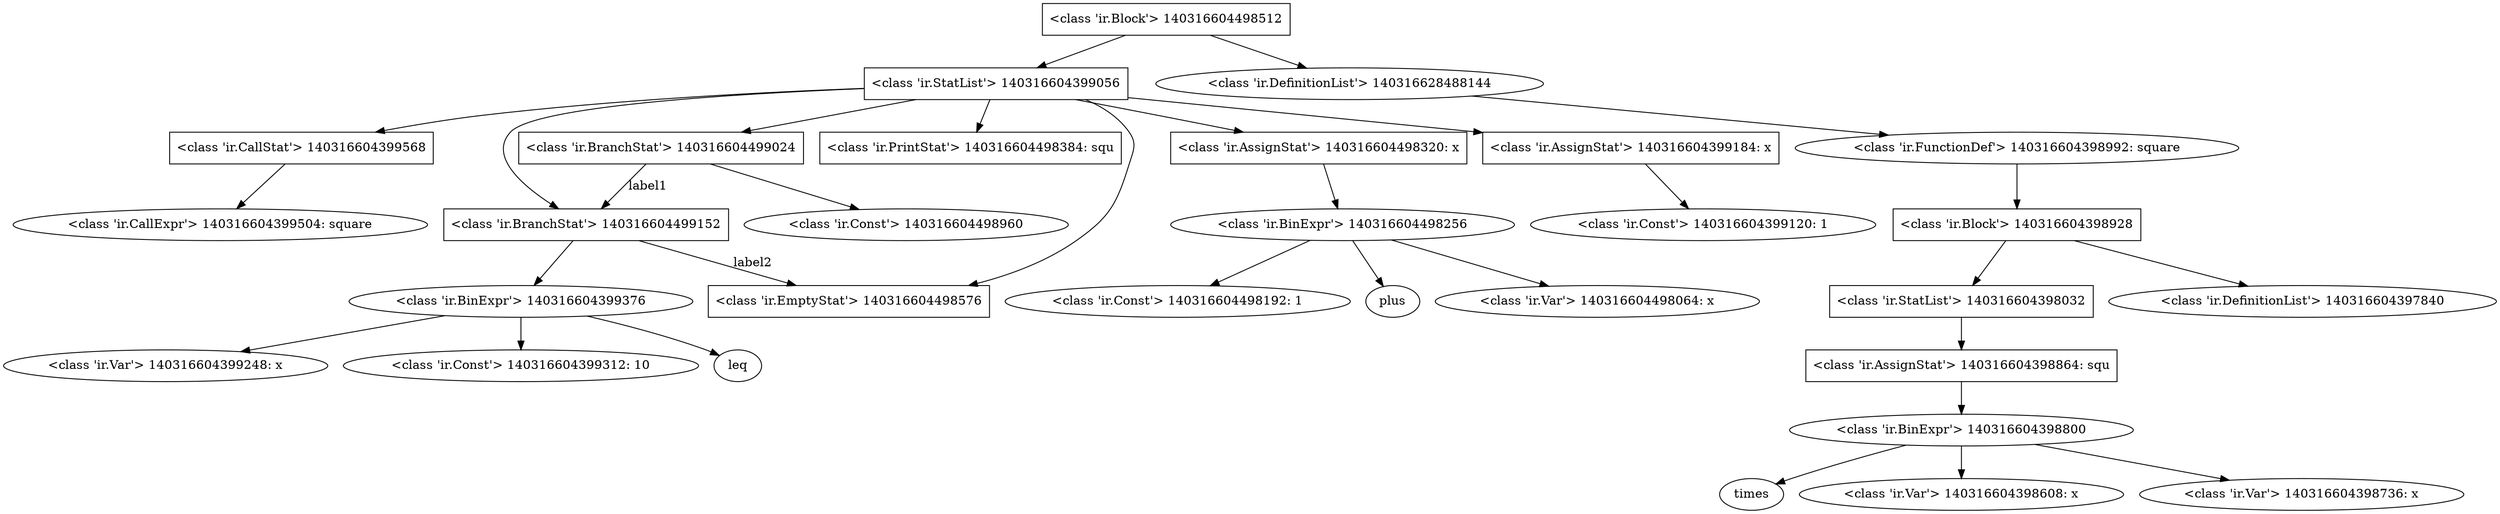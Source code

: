 digraph G {
140316604498512 [shape=box,label="<class 'ir.Block'> 140316604498512" ];
140316604498512 -> 140316604399056;
140316604498512 -> 140316628488144;
140316604399056 [shape=box,label="<class 'ir.StatList'> 140316604399056" ];
140316604399056 -> 140316604399184 [pos=0];
140316604399056 -> 140316604499152 [pos=1];
140316604399056 -> 140316604399568 [pos=2];
140316604399056 -> 140316604498320 [pos=3];
140316604399056 -> 140316604498384 [pos=4];
140316604399056 -> 140316604499024 [pos=5];
140316604399056 -> 140316604498576 [pos=6];
140316604399184 [shape=box,label="<class 'ir.AssignStat'> 140316604399184: x" ];
140316604399184 -> 140316604399120;
140316604399120 [label="<class 'ir.Const'> 140316604399120: 1" ];
140316604499152 [shape=box,label="<class 'ir.BranchStat'> 140316604499152" ];
140316604499152 -> 140316604399376;
140316604499152 -> 140316604498576 [label=label2];
140316604399376 [label="<class 'ir.BinExpr'> 140316604399376" ];
140316604399376 -> 140316604464944 [pos=0];
140316604464944 [label=leq];
140316604399376 -> 140316604399248 [pos=1];
140316604399376 -> 140316604399312 [pos=2];
140316604399248 [label="<class 'ir.Var'> 140316604399248: x" ];
140316604399312 [label="<class 'ir.Const'> 140316604399312: 10" ];
140316604399568 [shape=box,label="<class 'ir.CallStat'> 140316604399568" ];
140316604399568 -> 140316604399504;
140316604399504 [label="<class 'ir.CallExpr'> 140316604399504: square" ];
140316604498320 [shape=box,label="<class 'ir.AssignStat'> 140316604498320: x" ];
140316604498320 -> 140316604498256;
140316604498256 [label="<class 'ir.BinExpr'> 140316604498256" ];
140316604498256 -> 140316628426064 [pos=0];
140316628426064 [label=plus];
140316604498256 -> 140316604498064 [pos=1];
140316604498256 -> 140316604498192 [pos=2];
140316604498064 [label="<class 'ir.Var'> 140316604498064: x" ];
140316604498192 [label="<class 'ir.Const'> 140316604498192: 1" ];
140316604498384 [shape=box,label="<class 'ir.PrintStat'> 140316604498384: squ" ];
140316604499024 [shape=box,label="<class 'ir.BranchStat'> 140316604499024" ];
140316604499024 -> 140316604498960;
140316604499024 -> 140316604499152 [label=label1];
140316604498960 [label="<class 'ir.Const'> 140316604498960" ];
140316604498576 [shape=box,label="<class 'ir.EmptyStat'> 140316604498576" ];
140316628488144 [label="<class 'ir.DefinitionList'> 140316628488144" ];
140316628488144 -> 140316604398992 [pos=0];
140316604398992 [label="<class 'ir.FunctionDef'> 140316604398992: square" ];
140316604398992 -> 140316604398928;
140316604398928 [shape=box,label="<class 'ir.Block'> 140316604398928" ];
140316604398928 -> 140316604398032;
140316604398928 -> 140316604397840;
140316604398032 [shape=box,label="<class 'ir.StatList'> 140316604398032" ];
140316604398032 -> 140316604398864 [pos=0];
140316604398864 [shape=box,label="<class 'ir.AssignStat'> 140316604398864: squ" ];
140316604398864 -> 140316604398800;
140316604398800 [label="<class 'ir.BinExpr'> 140316604398800" ];
140316604398800 -> 140316629450448 [pos=0];
140316629450448 [label=times];
140316604398800 -> 140316604398608 [pos=1];
140316604398800 -> 140316604398736 [pos=2];
140316604398608 [label="<class 'ir.Var'> 140316604398608: x" ];
140316604398736 [label="<class 'ir.Var'> 140316604398736: x" ];
140316604397840 [label="<class 'ir.DefinitionList'> 140316604397840" ];
}

